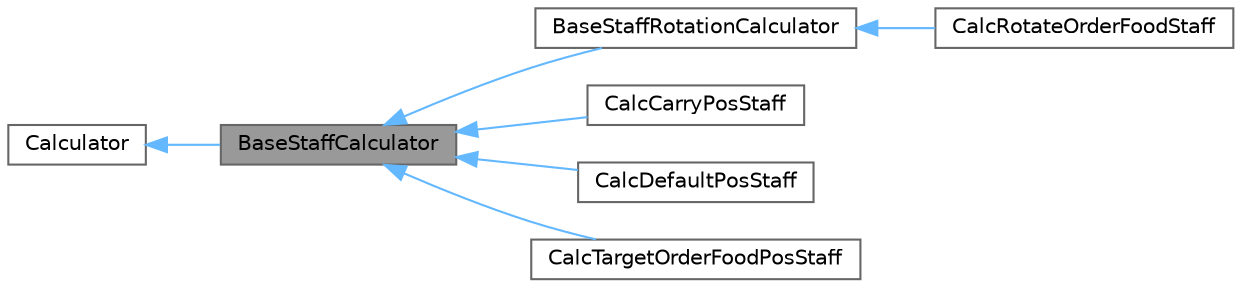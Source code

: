 digraph "BaseStaffCalculator"
{
 // LATEX_PDF_SIZE
  bgcolor="transparent";
  edge [fontname=Helvetica,fontsize=10,labelfontname=Helvetica,labelfontsize=10];
  node [fontname=Helvetica,fontsize=10,shape=box,height=0.2,width=0.4];
  rankdir="LR";
  Node1 [id="Node000001",label="BaseStaffCalculator",height=0.2,width=0.4,color="gray40", fillcolor="grey60", style="filled", fontcolor="black",tooltip=" "];
  Node2 -> Node1 [id="edge7_Node000001_Node000002",dir="back",color="steelblue1",style="solid",tooltip=" "];
  Node2 [id="Node000002",label="Calculator",height=0.2,width=0.4,color="gray40", fillcolor="white", style="filled",tooltip=" "];
  Node1 -> Node3 [id="edge8_Node000001_Node000003",dir="back",color="steelblue1",style="solid",tooltip=" "];
  Node3 [id="Node000003",label="BaseStaffRotationCalculator",height=0.2,width=0.4,color="gray40", fillcolor="white", style="filled",URL="$class_base_staff_rotation_calculator.html",tooltip=" "];
  Node3 -> Node4 [id="edge9_Node000003_Node000004",dir="back",color="steelblue1",style="solid",tooltip=" "];
  Node4 [id="Node000004",label="CalcRotateOrderFoodStaff",height=0.2,width=0.4,color="gray40", fillcolor="white", style="filled",URL="$class_calc_rotate_order_food_staff.html",tooltip=" "];
  Node1 -> Node5 [id="edge10_Node000001_Node000005",dir="back",color="steelblue1",style="solid",tooltip=" "];
  Node5 [id="Node000005",label="CalcCarryPosStaff",height=0.2,width=0.4,color="gray40", fillcolor="white", style="filled",URL="$class_calc_carry_pos_staff.html",tooltip=" "];
  Node1 -> Node6 [id="edge11_Node000001_Node000006",dir="back",color="steelblue1",style="solid",tooltip=" "];
  Node6 [id="Node000006",label="CalcDefaultPosStaff",height=0.2,width=0.4,color="gray40", fillcolor="white", style="filled",URL="$class_calc_default_pos_staff.html",tooltip=" "];
  Node1 -> Node7 [id="edge12_Node000001_Node000007",dir="back",color="steelblue1",style="solid",tooltip=" "];
  Node7 [id="Node000007",label="CalcTargetOrderFoodPosStaff",height=0.2,width=0.4,color="gray40", fillcolor="white", style="filled",URL="$class_calc_target_order_food_pos_staff.html",tooltip=" "];
}
